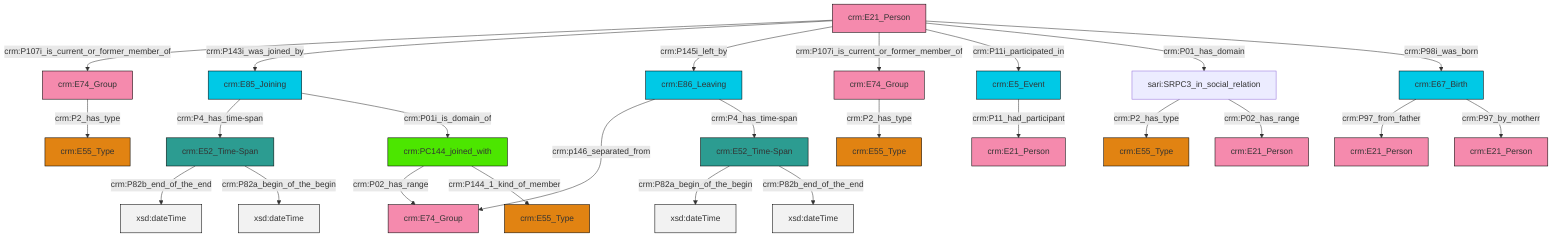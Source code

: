 graph TD
classDef Literal fill:#f2f2f2,stroke:#000000;
classDef CRM_Entity fill:#FFFFFF,stroke:#000000;
classDef Temporal_Entity fill:#00C9E6, stroke:#000000;
classDef Type fill:#E18312, stroke:#000000;
classDef Time-Span fill:#2C9C91, stroke:#000000;
classDef Appellation fill:#FFEB7F, stroke:#000000;
classDef Place fill:#008836, stroke:#000000;
classDef Persistent_Item fill:#B266B2, stroke:#000000;
classDef Conceptual_Object fill:#FFD700, stroke:#000000;
classDef Physical_Thing fill:#D2B48C, stroke:#000000;
classDef Actor fill:#f58aad, stroke:#000000;
classDef PC_Classes fill:#4ce600, stroke:#000000;
classDef Multi fill:#cccccc,stroke:#000000;

0["crm:PC144_joined_with"]:::PC_Classes -->|crm:P02_has_range| 1["crm:E74_Group"]:::Actor
2["crm:E21_Person"]:::Actor -->|crm:P107i_is_current_or_former_member_of| 3["crm:E74_Group"]:::Actor
4["sari:SRPC3_in_social_relation"]:::Default -->|crm:P2_has_type| 5["crm:E55_Type"]:::Type
6["crm:E67_Birth"]:::Temporal_Entity -->|crm:P97_from_father| 7["crm:E21_Person"]:::Actor
0["crm:PC144_joined_with"]:::PC_Classes -->|crm:P144_1_kind_of_member| 10["crm:E55_Type"]:::Type
12["crm:E86_Leaving"]:::Temporal_Entity -->|crm:p146_separated_from| 1["crm:E74_Group"]:::Actor
3["crm:E74_Group"]:::Actor -->|crm:P2_has_type| 13["crm:E55_Type"]:::Type
2["crm:E21_Person"]:::Actor -->|crm:P143i_was_joined_by| 22["crm:E85_Joining"]:::Temporal_Entity
28["crm:E74_Group"]:::Actor -->|crm:P2_has_type| 17["crm:E55_Type"]:::Type
22["crm:E85_Joining"]:::Temporal_Entity -->|crm:P4_has_time-span| 29["crm:E52_Time-Span"]:::Time-Span
2["crm:E21_Person"]:::Actor -->|crm:P145i_left_by| 12["crm:E86_Leaving"]:::Temporal_Entity
31["crm:E5_Event"]:::Temporal_Entity -->|crm:P11_had_participant| 19["crm:E21_Person"]:::Actor
2["crm:E21_Person"]:::Actor -->|crm:P107i_is_current_or_former_member_of| 28["crm:E74_Group"]:::Actor
23["crm:E52_Time-Span"]:::Time-Span -->|crm:P82a_begin_of_the_begin| 33[xsd:dateTime]:::Literal
6["crm:E67_Birth"]:::Temporal_Entity -->|crm:P97_by_motherr| 14["crm:E21_Person"]:::Actor
2["crm:E21_Person"]:::Actor -->|crm:P11i_participated_in| 31["crm:E5_Event"]:::Temporal_Entity
12["crm:E86_Leaving"]:::Temporal_Entity -->|crm:P4_has_time-span| 23["crm:E52_Time-Span"]:::Time-Span
2["crm:E21_Person"]:::Actor -->|crm:P01_has_domain| 4["sari:SRPC3_in_social_relation"]:::Default
4["sari:SRPC3_in_social_relation"]:::Default -->|crm:P02_has_range| 8["crm:E21_Person"]:::Actor
29["crm:E52_Time-Span"]:::Time-Span -->|crm:P82b_end_of_the_end| 37[xsd:dateTime]:::Literal
22["crm:E85_Joining"]:::Temporal_Entity -->|crm:P01i_is_domain_of| 0["crm:PC144_joined_with"]:::PC_Classes
23["crm:E52_Time-Span"]:::Time-Span -->|crm:P82b_end_of_the_end| 39[xsd:dateTime]:::Literal
2["crm:E21_Person"]:::Actor -->|crm:P98i_was_born| 6["crm:E67_Birth"]:::Temporal_Entity
29["crm:E52_Time-Span"]:::Time-Span -->|crm:P82a_begin_of_the_begin| 44[xsd:dateTime]:::Literal
